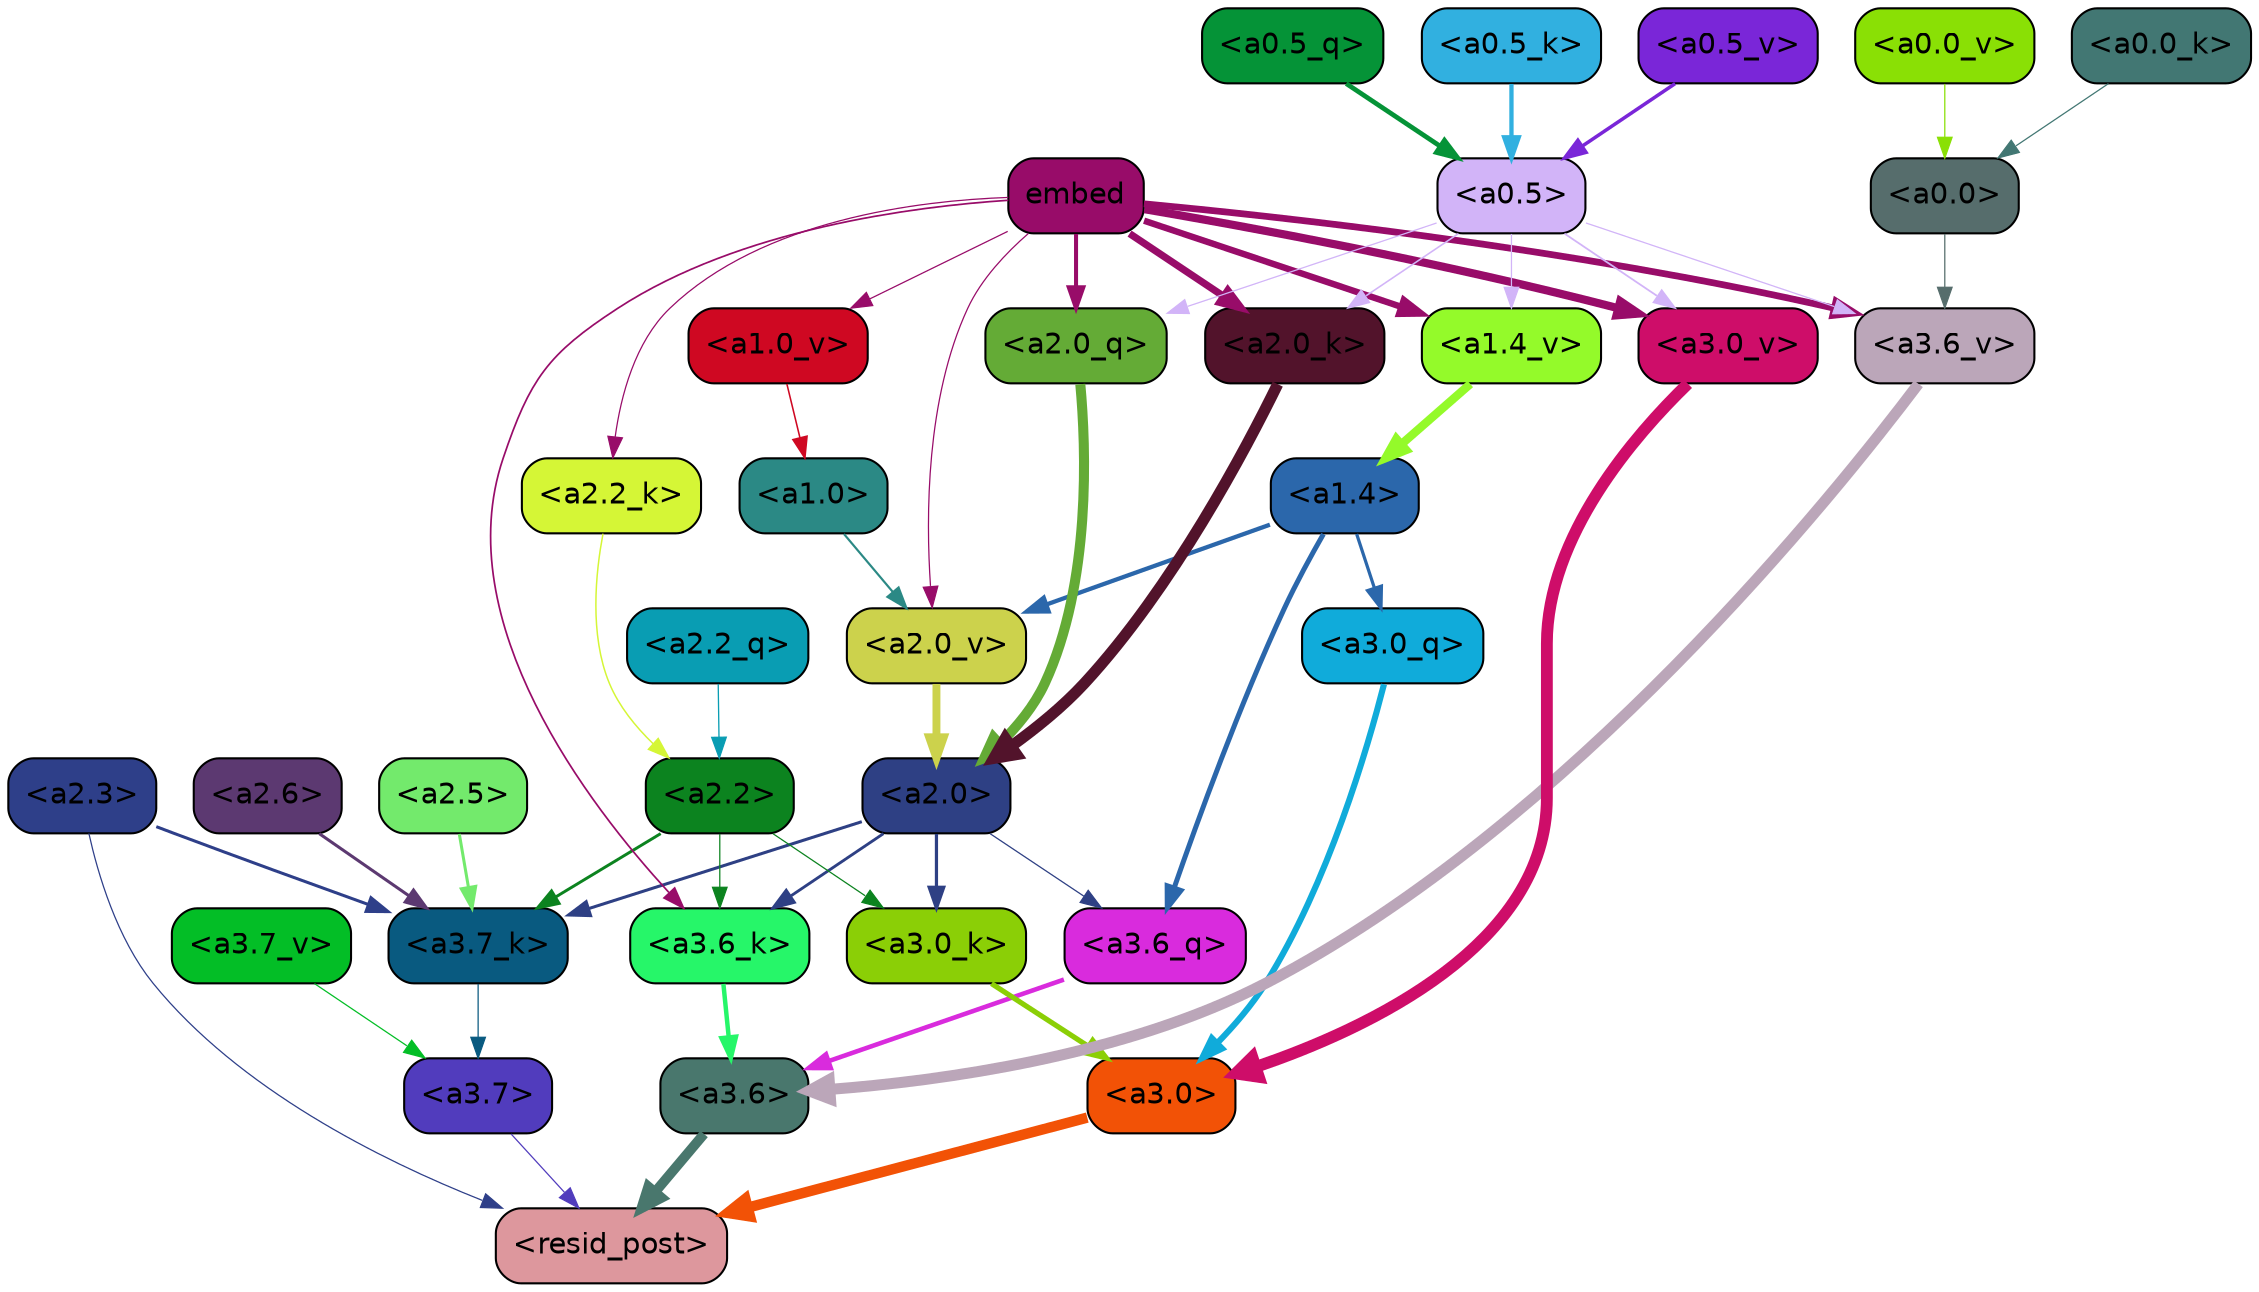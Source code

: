 strict digraph "" {
	graph [bgcolor=transparent,
		layout=dot,
		overlap=false,
		splines=true
	];
	"<a3.7>"	[color=black,
		fillcolor="#513cbd",
		fontname=Helvetica,
		shape=box,
		style="filled, rounded"];
	"<resid_post>"	[color=black,
		fillcolor="#dd979d",
		fontname=Helvetica,
		shape=box,
		style="filled, rounded"];
	"<a3.7>" -> "<resid_post>"	[color="#513cbd",
		penwidth=0.6];
	"<a3.6>"	[color=black,
		fillcolor="#49776d",
		fontname=Helvetica,
		shape=box,
		style="filled, rounded"];
	"<a3.6>" -> "<resid_post>"	[color="#49776d",
		penwidth=4.749041676521301];
	"<a3.0>"	[color=black,
		fillcolor="#f25206",
		fontname=Helvetica,
		shape=box,
		style="filled, rounded"];
	"<a3.0>" -> "<resid_post>"	[color="#f25206",
		penwidth=5.004215121269226];
	"<a2.3>"	[color=black,
		fillcolor="#2e3f89",
		fontname=Helvetica,
		shape=box,
		style="filled, rounded"];
	"<a2.3>" -> "<resid_post>"	[color="#2e3f89",
		penwidth=0.6];
	"<a3.7_k>"	[color=black,
		fillcolor="#095a80",
		fontname=Helvetica,
		shape=box,
		style="filled, rounded"];
	"<a2.3>" -> "<a3.7_k>"	[color="#2e3f89",
		penwidth=1.4559586644172668];
	"<a3.6_q>"	[color=black,
		fillcolor="#d92bdd",
		fontname=Helvetica,
		shape=box,
		style="filled, rounded"];
	"<a3.6_q>" -> "<a3.6>"	[color="#d92bdd",
		penwidth=2.199681341648102];
	"<a3.0_q>"	[color=black,
		fillcolor="#10abda",
		fontname=Helvetica,
		shape=box,
		style="filled, rounded"];
	"<a3.0_q>" -> "<a3.0>"	[color="#10abda",
		penwidth=2.9459195733070374];
	"<a3.7_k>" -> "<a3.7>"	[color="#095a80",
		penwidth=0.6];
	"<a3.6_k>"	[color=black,
		fillcolor="#26f669",
		fontname=Helvetica,
		shape=box,
		style="filled, rounded"];
	"<a3.6_k>" -> "<a3.6>"	[color="#26f669",
		penwidth=2.13908451795578];
	"<a3.0_k>"	[color=black,
		fillcolor="#8bcf06",
		fontname=Helvetica,
		shape=box,
		style="filled, rounded"];
	"<a3.0_k>" -> "<a3.0>"	[color="#8bcf06",
		penwidth=2.520303964614868];
	"<a3.7_v>"	[color=black,
		fillcolor="#03be26",
		fontname=Helvetica,
		shape=box,
		style="filled, rounded"];
	"<a3.7_v>" -> "<a3.7>"	[color="#03be26",
		penwidth=0.6];
	"<a3.6_v>"	[color=black,
		fillcolor="#bba6b9",
		fontname=Helvetica,
		shape=box,
		style="filled, rounded"];
	"<a3.6_v>" -> "<a3.6>"	[color="#bba6b9",
		penwidth=5.297133803367615];
	"<a3.0_v>"	[color=black,
		fillcolor="#ce0d69",
		fontname=Helvetica,
		shape=box,
		style="filled, rounded"];
	"<a3.0_v>" -> "<a3.0>"	[color="#ce0d69",
		penwidth=5.680712580680847];
	"<a2.0>"	[color=black,
		fillcolor="#2e4084",
		fontname=Helvetica,
		shape=box,
		style="filled, rounded"];
	"<a2.0>" -> "<a3.6_q>"	[color="#2e4084",
		penwidth=0.6];
	"<a2.0>" -> "<a3.7_k>"	[color="#2e4084",
		penwidth=1.4582423567771912];
	"<a2.0>" -> "<a3.6_k>"	[color="#2e4084",
		penwidth=1.3792681694030762];
	"<a2.0>" -> "<a3.0_k>"	[color="#2e4084",
		penwidth=1.5433646440505981];
	"<a1.4>"	[color=black,
		fillcolor="#2b67ab",
		fontname=Helvetica,
		shape=box,
		style="filled, rounded"];
	"<a1.4>" -> "<a3.6_q>"	[color="#2b67ab",
		penwidth=2.407962203025818];
	"<a1.4>" -> "<a3.0_q>"	[color="#2b67ab",
		penwidth=1.5490156412124634];
	"<a2.0_v>"	[color=black,
		fillcolor="#ccd24c",
		fontname=Helvetica,
		shape=box,
		style="filled, rounded"];
	"<a1.4>" -> "<a2.0_v>"	[color="#2b67ab",
		penwidth=2.058677911758423];
	"<a2.6>"	[color=black,
		fillcolor="#5c3971",
		fontname=Helvetica,
		shape=box,
		style="filled, rounded"];
	"<a2.6>" -> "<a3.7_k>"	[color="#5c3971",
		penwidth=1.468173325061798];
	"<a2.5>"	[color=black,
		fillcolor="#73ea6c",
		fontname=Helvetica,
		shape=box,
		style="filled, rounded"];
	"<a2.5>" -> "<a3.7_k>"	[color="#73ea6c",
		penwidth=1.457568109035492];
	"<a2.2>"	[color=black,
		fillcolor="#0c831f",
		fontname=Helvetica,
		shape=box,
		style="filled, rounded"];
	"<a2.2>" -> "<a3.7_k>"	[color="#0c831f",
		penwidth=1.4199435114860535];
	"<a2.2>" -> "<a3.6_k>"	[color="#0c831f",
		penwidth=0.6];
	"<a2.2>" -> "<a3.0_k>"	[color="#0c831f",
		penwidth=0.6];
	embed	[color=black,
		fillcolor="#980c69",
		fontname=Helvetica,
		shape=box,
		style="filled, rounded"];
	embed -> "<a3.6_k>"	[color="#980c69",
		penwidth=0.8273519277572632];
	embed -> "<a3.6_v>"	[color="#980c69",
		penwidth=3.2414157912135124];
	embed -> "<a3.0_v>"	[color="#980c69",
		penwidth=3.929257571697235];
	"<a2.0_q>"	[color=black,
		fillcolor="#64ab36",
		fontname=Helvetica,
		shape=box,
		style="filled, rounded"];
	embed -> "<a2.0_q>"	[color="#980c69",
		penwidth=1.9435837268829346];
	"<a2.2_k>"	[color=black,
		fillcolor="#d5f636",
		fontname=Helvetica,
		shape=box,
		style="filled, rounded"];
	embed -> "<a2.2_k>"	[color="#980c69",
		penwidth=0.6];
	"<a2.0_k>"	[color=black,
		fillcolor="#52132b",
		fontname=Helvetica,
		shape=box,
		style="filled, rounded"];
	embed -> "<a2.0_k>"	[color="#980c69",
		penwidth=3.4579111337661743];
	embed -> "<a2.0_v>"	[color="#980c69",
		penwidth=0.6];
	"<a1.4_v>"	[color=black,
		fillcolor="#94fa2a",
		fontname=Helvetica,
		shape=box,
		style="filled, rounded"];
	embed -> "<a1.4_v>"	[color="#980c69",
		penwidth=3.0905416011810303];
	"<a1.0_v>"	[color=black,
		fillcolor="#cf0822",
		fontname=Helvetica,
		shape=box,
		style="filled, rounded"];
	embed -> "<a1.0_v>"	[color="#980c69",
		penwidth=0.6];
	"<a0.5>"	[color=black,
		fillcolor="#d2b4f8",
		fontname=Helvetica,
		shape=box,
		style="filled, rounded"];
	"<a0.5>" -> "<a3.6_v>"	[color="#d2b4f8",
		penwidth=0.6];
	"<a0.5>" -> "<a3.0_v>"	[color="#d2b4f8",
		penwidth=0.8535017371177673];
	"<a0.5>" -> "<a2.0_q>"	[color="#d2b4f8",
		penwidth=0.6];
	"<a0.5>" -> "<a2.0_k>"	[color="#d2b4f8",
		penwidth=0.7646331787109375];
	"<a0.5>" -> "<a1.4_v>"	[color="#d2b4f8",
		penwidth=0.6];
	"<a0.0>"	[color=black,
		fillcolor="#566d6c",
		fontname=Helvetica,
		shape=box,
		style="filled, rounded"];
	"<a0.0>" -> "<a3.6_v>"	[color="#566d6c",
		penwidth=0.6];
	"<a2.2_q>"	[color=black,
		fillcolor="#099db3",
		fontname=Helvetica,
		shape=box,
		style="filled, rounded"];
	"<a2.2_q>" -> "<a2.2>"	[color="#099db3",
		penwidth=0.6301735639572144];
	"<a2.0_q>" -> "<a2.0>"	[color="#64ab36",
		penwidth=4.832814455032349];
	"<a2.2_k>" -> "<a2.2>"	[color="#d5f636",
		penwidth=0.7200896441936493];
	"<a2.0_k>" -> "<a2.0>"	[color="#52132b",
		penwidth=5.423068851232529];
	"<a2.0_v>" -> "<a2.0>"	[color="#ccd24c",
		penwidth=3.7890332341194153];
	"<a1.0>"	[color=black,
		fillcolor="#2b8985",
		fontname=Helvetica,
		shape=box,
		style="filled, rounded"];
	"<a1.0>" -> "<a2.0_v>"	[color="#2b8985",
		penwidth=1.041085124015808];
	"<a1.4_v>" -> "<a1.4>"	[color="#94fa2a",
		penwidth=4.065267086029053];
	"<a1.0_v>" -> "<a1.0>"	[color="#cf0822",
		penwidth=0.7517843246459961];
	"<a0.5_q>"	[color=black,
		fillcolor="#059337",
		fontname=Helvetica,
		shape=box,
		style="filled, rounded"];
	"<a0.5_q>" -> "<a0.5>"	[color="#059337",
		penwidth=2.2789151668548584];
	"<a0.5_k>"	[color=black,
		fillcolor="#31b0e0",
		fontname=Helvetica,
		shape=box,
		style="filled, rounded"];
	"<a0.5_k>" -> "<a0.5>"	[color="#31b0e0",
		penwidth=2.067288637161255];
	"<a0.0_k>"	[color=black,
		fillcolor="#427773",
		fontname=Helvetica,
		shape=box,
		style="filled, rounded"];
	"<a0.0_k>" -> "<a0.0>"	[color="#427773",
		penwidth=0.6];
	"<a0.5_v>"	[color=black,
		fillcolor="#7a26d8",
		fontname=Helvetica,
		shape=box,
		style="filled, rounded"];
	"<a0.5_v>" -> "<a0.5>"	[color="#7a26d8",
		penwidth=1.6968014240264893];
	"<a0.0_v>"	[color=black,
		fillcolor="#8ae005",
		fontname=Helvetica,
		shape=box,
		style="filled, rounded"];
	"<a0.0_v>" -> "<a0.0>"	[color="#8ae005",
		penwidth=0.6];
}
